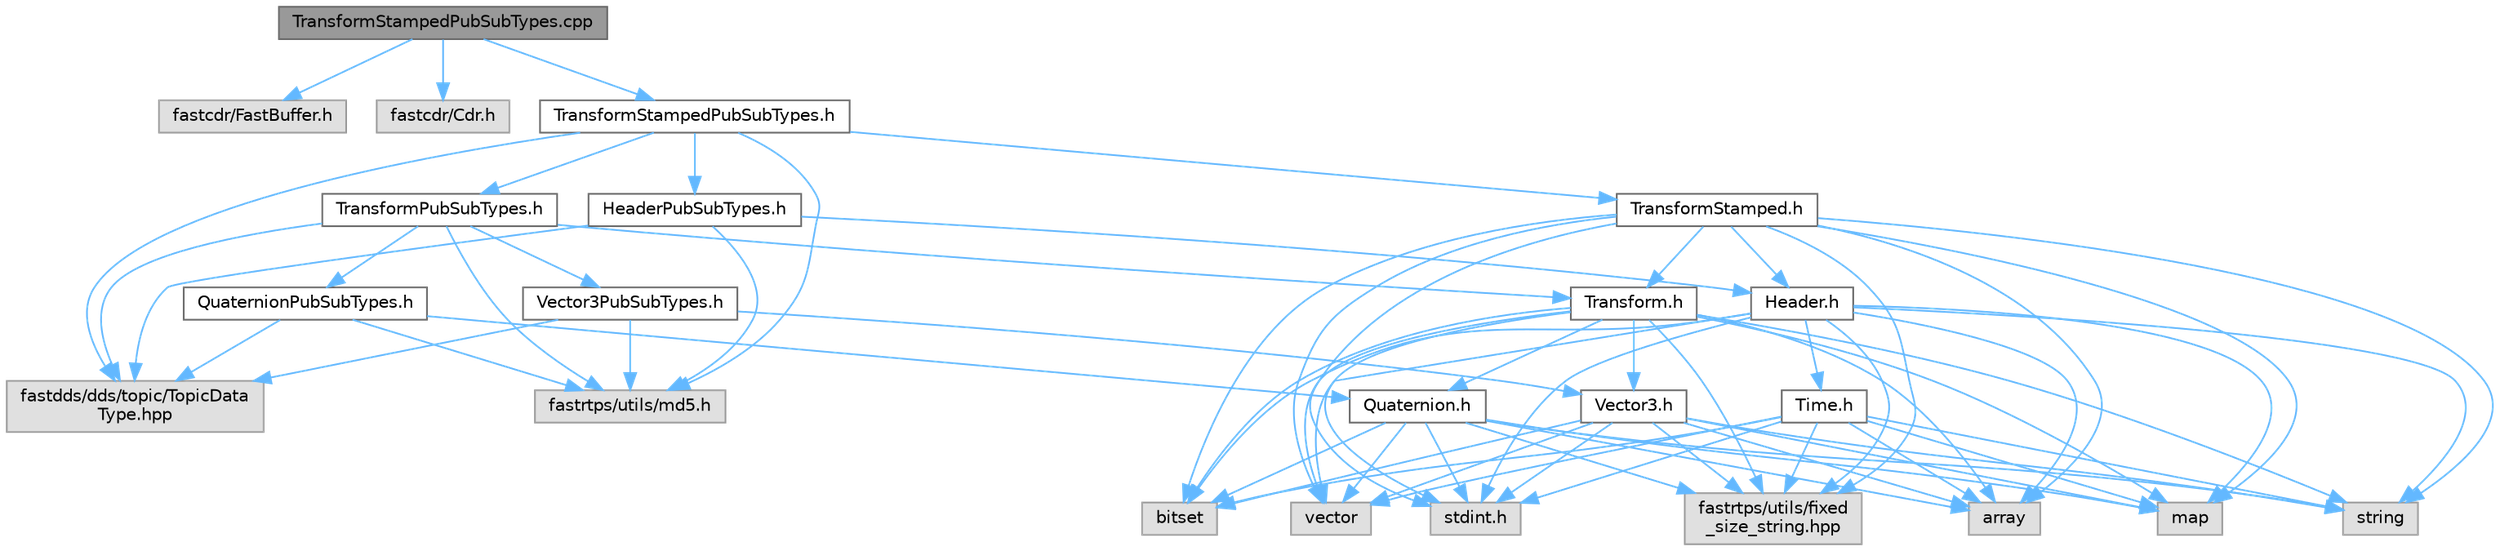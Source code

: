 digraph "TransformStampedPubSubTypes.cpp"
{
 // INTERACTIVE_SVG=YES
 // LATEX_PDF_SIZE
  bgcolor="transparent";
  edge [fontname=Helvetica,fontsize=10,labelfontname=Helvetica,labelfontsize=10];
  node [fontname=Helvetica,fontsize=10,shape=box,height=0.2,width=0.4];
  Node1 [id="Node000001",label="TransformStampedPubSubTypes.cpp",height=0.2,width=0.4,color="gray40", fillcolor="grey60", style="filled", fontcolor="black",tooltip=" "];
  Node1 -> Node2 [id="edge1_Node000001_Node000002",color="steelblue1",style="solid",tooltip=" "];
  Node2 [id="Node000002",label="fastcdr/FastBuffer.h",height=0.2,width=0.4,color="grey60", fillcolor="#E0E0E0", style="filled",tooltip=" "];
  Node1 -> Node3 [id="edge2_Node000001_Node000003",color="steelblue1",style="solid",tooltip=" "];
  Node3 [id="Node000003",label="fastcdr/Cdr.h",height=0.2,width=0.4,color="grey60", fillcolor="#E0E0E0", style="filled",tooltip=" "];
  Node1 -> Node4 [id="edge3_Node000001_Node000004",color="steelblue1",style="solid",tooltip=" "];
  Node4 [id="Node000004",label="TransformStampedPubSubTypes.h",height=0.2,width=0.4,color="grey40", fillcolor="white", style="filled",URL="$de/d17/TransformStampedPubSubTypes_8h.html",tooltip=" "];
  Node4 -> Node5 [id="edge4_Node000004_Node000005",color="steelblue1",style="solid",tooltip=" "];
  Node5 [id="Node000005",label="fastdds/dds/topic/TopicData\lType.hpp",height=0.2,width=0.4,color="grey60", fillcolor="#E0E0E0", style="filled",tooltip=" "];
  Node4 -> Node6 [id="edge5_Node000004_Node000006",color="steelblue1",style="solid",tooltip=" "];
  Node6 [id="Node000006",label="fastrtps/utils/md5.h",height=0.2,width=0.4,color="grey60", fillcolor="#E0E0E0", style="filled",tooltip=" "];
  Node4 -> Node7 [id="edge6_Node000004_Node000007",color="steelblue1",style="solid",tooltip=" "];
  Node7 [id="Node000007",label="TransformStamped.h",height=0.2,width=0.4,color="grey40", fillcolor="white", style="filled",URL="$da/dfe/TransformStamped_8h.html",tooltip=" "];
  Node7 -> Node8 [id="edge7_Node000007_Node000008",color="steelblue1",style="solid",tooltip=" "];
  Node8 [id="Node000008",label="Header.h",height=0.2,width=0.4,color="grey40", fillcolor="white", style="filled",URL="$d3/d6a/Header_8h.html",tooltip=" "];
  Node8 -> Node9 [id="edge8_Node000008_Node000009",color="steelblue1",style="solid",tooltip=" "];
  Node9 [id="Node000009",label="Time.h",height=0.2,width=0.4,color="grey40", fillcolor="white", style="filled",URL="$d9/d3d/ros2_2types_2Time_8h.html",tooltip=" "];
  Node9 -> Node10 [id="edge9_Node000009_Node000010",color="steelblue1",style="solid",tooltip=" "];
  Node10 [id="Node000010",label="fastrtps/utils/fixed\l_size_string.hpp",height=0.2,width=0.4,color="grey60", fillcolor="#E0E0E0", style="filled",tooltip=" "];
  Node9 -> Node11 [id="edge10_Node000009_Node000011",color="steelblue1",style="solid",tooltip=" "];
  Node11 [id="Node000011",label="stdint.h",height=0.2,width=0.4,color="grey60", fillcolor="#E0E0E0", style="filled",tooltip=" "];
  Node9 -> Node12 [id="edge11_Node000009_Node000012",color="steelblue1",style="solid",tooltip=" "];
  Node12 [id="Node000012",label="array",height=0.2,width=0.4,color="grey60", fillcolor="#E0E0E0", style="filled",tooltip=" "];
  Node9 -> Node13 [id="edge12_Node000009_Node000013",color="steelblue1",style="solid",tooltip=" "];
  Node13 [id="Node000013",label="string",height=0.2,width=0.4,color="grey60", fillcolor="#E0E0E0", style="filled",tooltip=" "];
  Node9 -> Node14 [id="edge13_Node000009_Node000014",color="steelblue1",style="solid",tooltip=" "];
  Node14 [id="Node000014",label="vector",height=0.2,width=0.4,color="grey60", fillcolor="#E0E0E0", style="filled",tooltip=" "];
  Node9 -> Node15 [id="edge14_Node000009_Node000015",color="steelblue1",style="solid",tooltip=" "];
  Node15 [id="Node000015",label="map",height=0.2,width=0.4,color="grey60", fillcolor="#E0E0E0", style="filled",tooltip=" "];
  Node9 -> Node16 [id="edge15_Node000009_Node000016",color="steelblue1",style="solid",tooltip=" "];
  Node16 [id="Node000016",label="bitset",height=0.2,width=0.4,color="grey60", fillcolor="#E0E0E0", style="filled",tooltip=" "];
  Node8 -> Node10 [id="edge16_Node000008_Node000010",color="steelblue1",style="solid",tooltip=" "];
  Node8 -> Node11 [id="edge17_Node000008_Node000011",color="steelblue1",style="solid",tooltip=" "];
  Node8 -> Node12 [id="edge18_Node000008_Node000012",color="steelblue1",style="solid",tooltip=" "];
  Node8 -> Node13 [id="edge19_Node000008_Node000013",color="steelblue1",style="solid",tooltip=" "];
  Node8 -> Node14 [id="edge20_Node000008_Node000014",color="steelblue1",style="solid",tooltip=" "];
  Node8 -> Node15 [id="edge21_Node000008_Node000015",color="steelblue1",style="solid",tooltip=" "];
  Node8 -> Node16 [id="edge22_Node000008_Node000016",color="steelblue1",style="solid",tooltip=" "];
  Node7 -> Node17 [id="edge23_Node000007_Node000017",color="steelblue1",style="solid",tooltip=" "];
  Node17 [id="Node000017",label="Transform.h",height=0.2,width=0.4,color="grey40", fillcolor="white", style="filled",URL="$df/d02/ros2_2types_2Transform_8h.html",tooltip=" "];
  Node17 -> Node18 [id="edge24_Node000017_Node000018",color="steelblue1",style="solid",tooltip=" "];
  Node18 [id="Node000018",label="Vector3.h",height=0.2,width=0.4,color="grey40", fillcolor="white", style="filled",URL="$dd/d8c/Vector3_8h.html",tooltip=" "];
  Node18 -> Node10 [id="edge25_Node000018_Node000010",color="steelblue1",style="solid",tooltip=" "];
  Node18 -> Node11 [id="edge26_Node000018_Node000011",color="steelblue1",style="solid",tooltip=" "];
  Node18 -> Node12 [id="edge27_Node000018_Node000012",color="steelblue1",style="solid",tooltip=" "];
  Node18 -> Node13 [id="edge28_Node000018_Node000013",color="steelblue1",style="solid",tooltip=" "];
  Node18 -> Node14 [id="edge29_Node000018_Node000014",color="steelblue1",style="solid",tooltip=" "];
  Node18 -> Node15 [id="edge30_Node000018_Node000015",color="steelblue1",style="solid",tooltip=" "];
  Node18 -> Node16 [id="edge31_Node000018_Node000016",color="steelblue1",style="solid",tooltip=" "];
  Node17 -> Node19 [id="edge32_Node000017_Node000019",color="steelblue1",style="solid",tooltip=" "];
  Node19 [id="Node000019",label="Quaternion.h",height=0.2,width=0.4,color="grey40", fillcolor="white", style="filled",URL="$d1/d4a/Quaternion_8h.html",tooltip=" "];
  Node19 -> Node10 [id="edge33_Node000019_Node000010",color="steelblue1",style="solid",tooltip=" "];
  Node19 -> Node11 [id="edge34_Node000019_Node000011",color="steelblue1",style="solid",tooltip=" "];
  Node19 -> Node12 [id="edge35_Node000019_Node000012",color="steelblue1",style="solid",tooltip=" "];
  Node19 -> Node13 [id="edge36_Node000019_Node000013",color="steelblue1",style="solid",tooltip=" "];
  Node19 -> Node14 [id="edge37_Node000019_Node000014",color="steelblue1",style="solid",tooltip=" "];
  Node19 -> Node15 [id="edge38_Node000019_Node000015",color="steelblue1",style="solid",tooltip=" "];
  Node19 -> Node16 [id="edge39_Node000019_Node000016",color="steelblue1",style="solid",tooltip=" "];
  Node17 -> Node10 [id="edge40_Node000017_Node000010",color="steelblue1",style="solid",tooltip=" "];
  Node17 -> Node11 [id="edge41_Node000017_Node000011",color="steelblue1",style="solid",tooltip=" "];
  Node17 -> Node12 [id="edge42_Node000017_Node000012",color="steelblue1",style="solid",tooltip=" "];
  Node17 -> Node13 [id="edge43_Node000017_Node000013",color="steelblue1",style="solid",tooltip=" "];
  Node17 -> Node14 [id="edge44_Node000017_Node000014",color="steelblue1",style="solid",tooltip=" "];
  Node17 -> Node15 [id="edge45_Node000017_Node000015",color="steelblue1",style="solid",tooltip=" "];
  Node17 -> Node16 [id="edge46_Node000017_Node000016",color="steelblue1",style="solid",tooltip=" "];
  Node7 -> Node10 [id="edge47_Node000007_Node000010",color="steelblue1",style="solid",tooltip=" "];
  Node7 -> Node11 [id="edge48_Node000007_Node000011",color="steelblue1",style="solid",tooltip=" "];
  Node7 -> Node12 [id="edge49_Node000007_Node000012",color="steelblue1",style="solid",tooltip=" "];
  Node7 -> Node13 [id="edge50_Node000007_Node000013",color="steelblue1",style="solid",tooltip=" "];
  Node7 -> Node14 [id="edge51_Node000007_Node000014",color="steelblue1",style="solid",tooltip=" "];
  Node7 -> Node15 [id="edge52_Node000007_Node000015",color="steelblue1",style="solid",tooltip=" "];
  Node7 -> Node16 [id="edge53_Node000007_Node000016",color="steelblue1",style="solid",tooltip=" "];
  Node4 -> Node20 [id="edge54_Node000004_Node000020",color="steelblue1",style="solid",tooltip=" "];
  Node20 [id="Node000020",label="HeaderPubSubTypes.h",height=0.2,width=0.4,color="grey40", fillcolor="white", style="filled",URL="$d0/dda/HeaderPubSubTypes_8h.html",tooltip=" "];
  Node20 -> Node5 [id="edge55_Node000020_Node000005",color="steelblue1",style="solid",tooltip=" "];
  Node20 -> Node6 [id="edge56_Node000020_Node000006",color="steelblue1",style="solid",tooltip=" "];
  Node20 -> Node8 [id="edge57_Node000020_Node000008",color="steelblue1",style="solid",tooltip=" "];
  Node4 -> Node21 [id="edge58_Node000004_Node000021",color="steelblue1",style="solid",tooltip=" "];
  Node21 [id="Node000021",label="TransformPubSubTypes.h",height=0.2,width=0.4,color="grey40", fillcolor="white", style="filled",URL="$dc/d9a/TransformPubSubTypes_8h.html",tooltip=" "];
  Node21 -> Node5 [id="edge59_Node000021_Node000005",color="steelblue1",style="solid",tooltip=" "];
  Node21 -> Node6 [id="edge60_Node000021_Node000006",color="steelblue1",style="solid",tooltip=" "];
  Node21 -> Node17 [id="edge61_Node000021_Node000017",color="steelblue1",style="solid",tooltip=" "];
  Node21 -> Node22 [id="edge62_Node000021_Node000022",color="steelblue1",style="solid",tooltip=" "];
  Node22 [id="Node000022",label="Vector3PubSubTypes.h",height=0.2,width=0.4,color="grey40", fillcolor="white", style="filled",URL="$d5/dc7/Vector3PubSubTypes_8h.html",tooltip=" "];
  Node22 -> Node5 [id="edge63_Node000022_Node000005",color="steelblue1",style="solid",tooltip=" "];
  Node22 -> Node6 [id="edge64_Node000022_Node000006",color="steelblue1",style="solid",tooltip=" "];
  Node22 -> Node18 [id="edge65_Node000022_Node000018",color="steelblue1",style="solid",tooltip=" "];
  Node21 -> Node23 [id="edge66_Node000021_Node000023",color="steelblue1",style="solid",tooltip=" "];
  Node23 [id="Node000023",label="QuaternionPubSubTypes.h",height=0.2,width=0.4,color="grey40", fillcolor="white", style="filled",URL="$de/d28/QuaternionPubSubTypes_8h.html",tooltip=" "];
  Node23 -> Node5 [id="edge67_Node000023_Node000005",color="steelblue1",style="solid",tooltip=" "];
  Node23 -> Node6 [id="edge68_Node000023_Node000006",color="steelblue1",style="solid",tooltip=" "];
  Node23 -> Node19 [id="edge69_Node000023_Node000019",color="steelblue1",style="solid",tooltip=" "];
}
